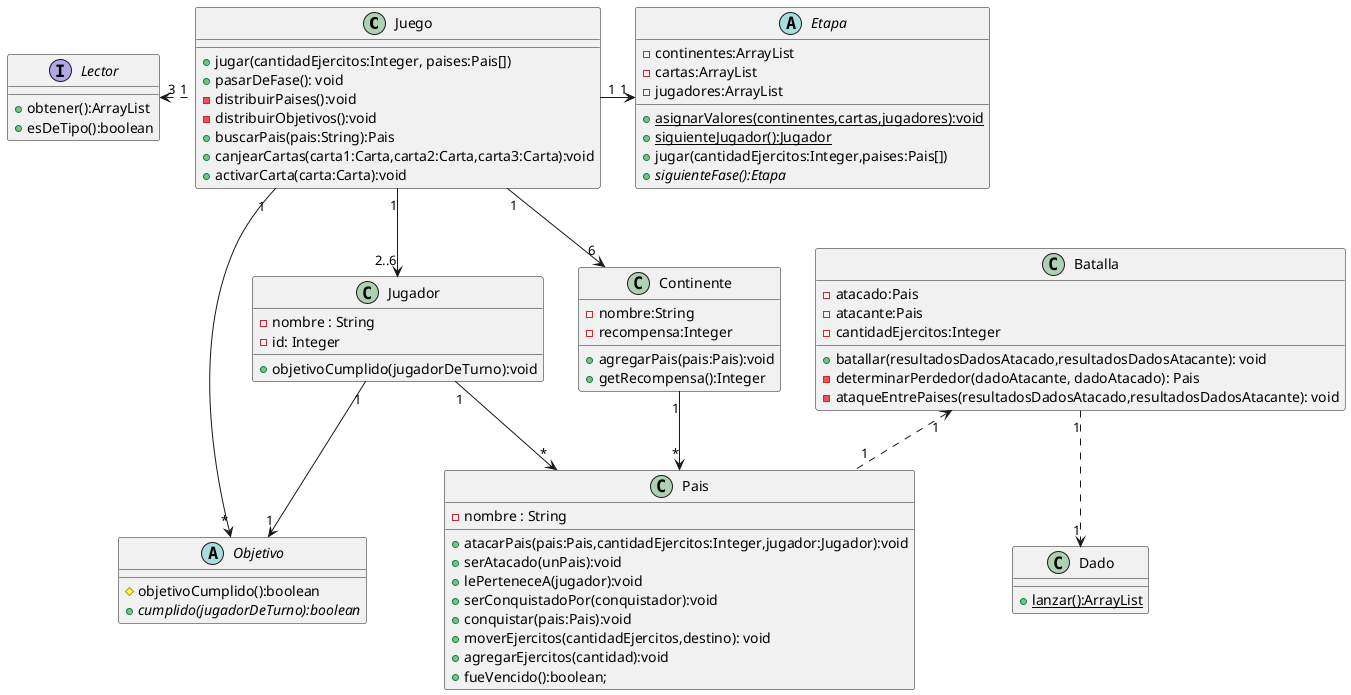 @startuml diagramaDeClase

class Juego{

    +jugar(cantidadEjercitos:Integer, paises:Pais[])
    +pasarDeFase(): void
    -distribuirPaises():void
    -distribuirObjetivos():void
    +buscarPais(pais:String):Pais
    +canjearCartas(carta1:Carta,carta2:Carta,carta3:Carta):void
    +activarCarta(carta:Carta):void
}

abstract class Etapa{
    -continentes:ArrayList
    -cartas:ArrayList
    -jugadores:ArrayList

    +{static}asignarValores(continentes,cartas,jugadores):void
    +{static}siguienteJugador():Jugador
    +jugar(cantidadEjercitos:Integer,paises:Pais[])
    +{abstract}siguienteFase():Etapa
}

class Dado{
    +{static}lanzar():ArrayList
}

class Batalla{
    -atacado:Pais
    -atacante:Pais
    -cantidadEjercitos:Integer

    +batallar(resultadosDadosAtacado,resultadosDadosAtacante): void
    -determinarPerdedor(dadoAtacante, dadoAtacado): Pais
    -ataqueEntrePaises(resultadosDadosAtacado,resultadosDadosAtacante): void
}

class Pais{
    -nombre : String

    +atacarPais(pais:Pais,cantidadEjercitos:Integer,jugador:Jugador):void
    +serAtacado(unPais):void
    +lePerteneceA(jugador):void
    +serConquistadoPor(conquistador):void
    +conquistar(pais:Pais):void
    +moverEjercitos(cantidadEjercitos,destino): void
    +agregarEjercitos(cantidad):void
    +fueVencido():boolean;
}

abstract class Objetivo{

    #objetivoCumplido():boolean
    +{abstract}cumplido(jugadorDeTurno):boolean
}

class Jugador{
    -nombre : String
    -id: Integer

    +objetivoCumplido(jugadorDeTurno):void
}

interface Lector{
    +obtener():ArrayList
    +esDeTipo():boolean
}

class Continente{
    -nombre:String
    -recompensa:Integer

    +agregarPais(pais:Pais):void
    +getRecompensa():Integer
}

Juego "1"-->"2..6" Jugador
Jugador "1"-->"*" Pais
Jugador "1"-->"1" Objetivo
Batalla "1"<.."1" Pais
Juego "1".left.>"3" Lector
Juego "1"-->"6" Continente
Continente "1"-->"*"Pais
Juego "1"-->"*"Objetivo
Juego "1"-right->"1" Etapa
Batalla "1".down.>"1" Dado
@enduml